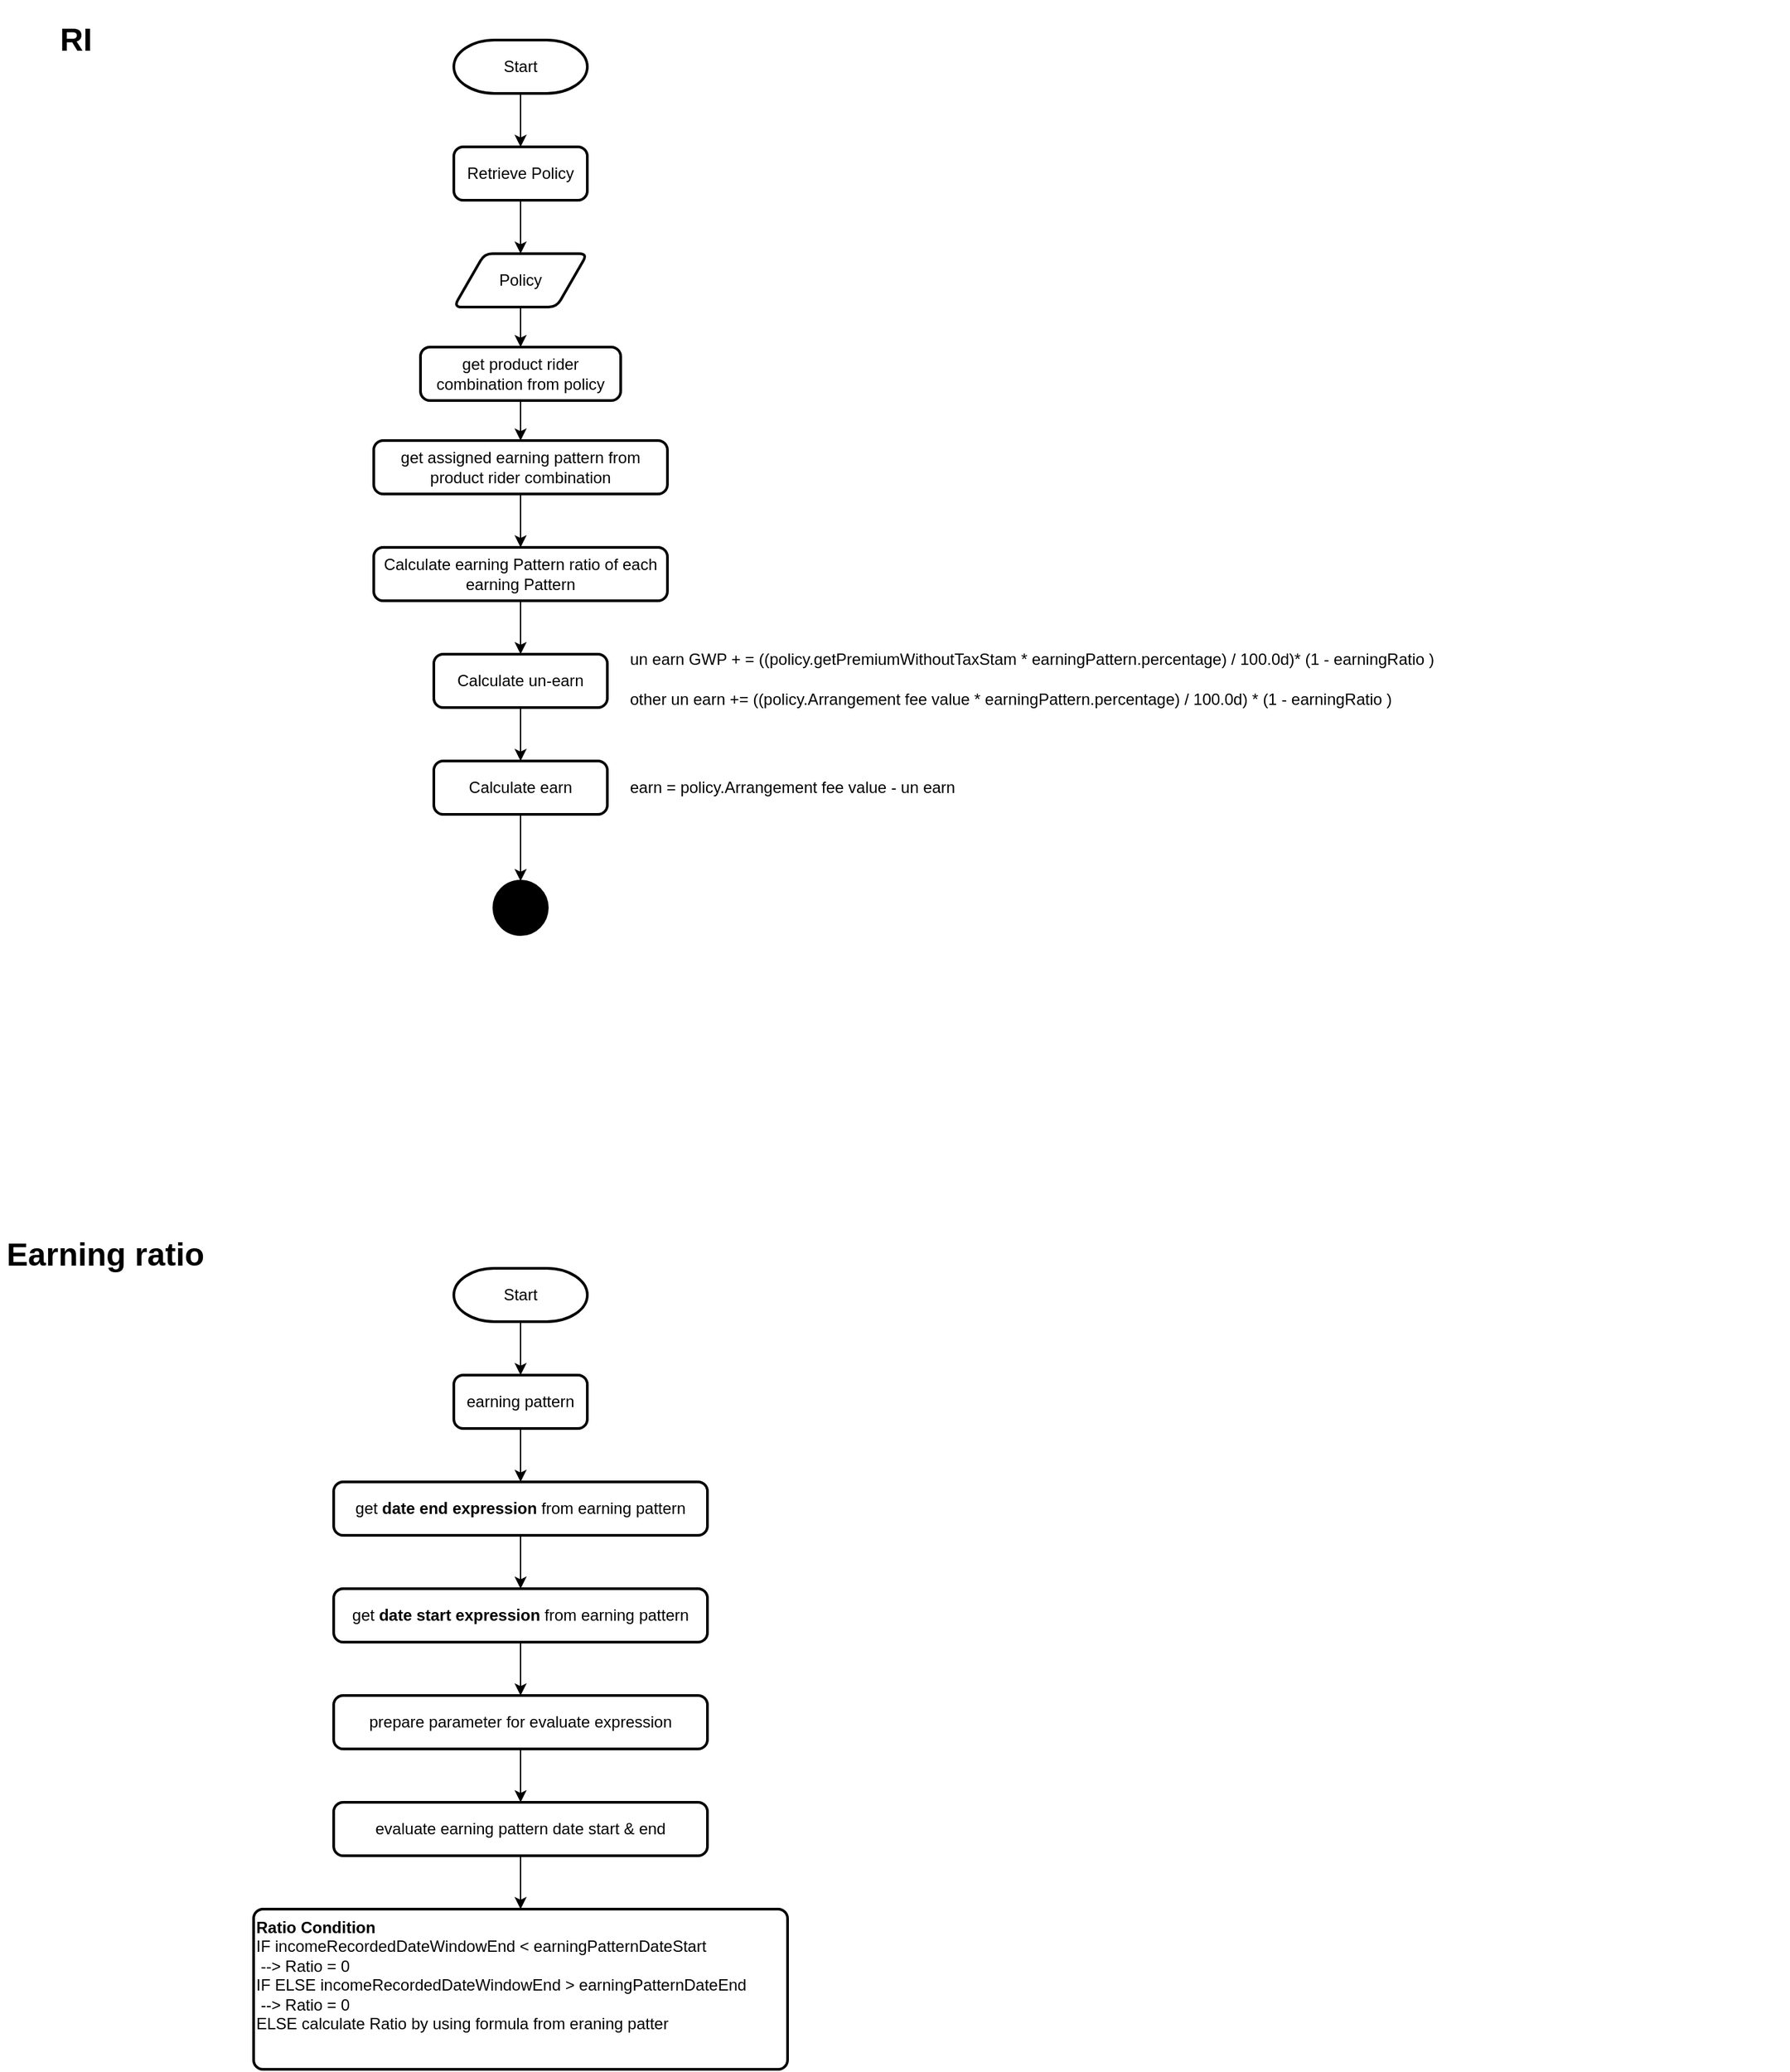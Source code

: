 <mxfile version="12.3.0" type="github" pages="1">
  <diagram id="2hWmoD3ekcz67W5JECnx" name="Page-1">
    <mxGraphModel dx="1233" dy="779" grid="1" gridSize="10" guides="1" tooltips="1" connect="1" arrows="1" fold="1" page="1" pageScale="1" pageWidth="850" pageHeight="1100" math="0" shadow="0">
      <root>
        <mxCell id="0"/>
        <mxCell id="1" parent="0"/>
        <mxCell id="Wfk_m0UaRFvR2InnICNN-17" style="edgeStyle=orthogonalEdgeStyle;rounded=0;orthogonalLoop=1;jettySize=auto;html=1;entryX=0.5;entryY=0;entryDx=0;entryDy=0;" edge="1" parent="1" source="Wfk_m0UaRFvR2InnICNN-2" target="Wfk_m0UaRFvR2InnICNN-5">
          <mxGeometry relative="1" as="geometry"/>
        </mxCell>
        <mxCell id="Wfk_m0UaRFvR2InnICNN-2" value="Retrieve Policy" style="rounded=1;whiteSpace=wrap;html=1;absoluteArcSize=1;arcSize=14;strokeWidth=2;" vertex="1" parent="1">
          <mxGeometry x="370" y="110" width="100" height="40" as="geometry"/>
        </mxCell>
        <mxCell id="Wfk_m0UaRFvR2InnICNN-18" style="edgeStyle=orthogonalEdgeStyle;rounded=0;orthogonalLoop=1;jettySize=auto;html=1;entryX=0.5;entryY=0;entryDx=0;entryDy=0;" edge="1" parent="1" source="Wfk_m0UaRFvR2InnICNN-5" target="Wfk_m0UaRFvR2InnICNN-6">
          <mxGeometry relative="1" as="geometry"/>
        </mxCell>
        <mxCell id="Wfk_m0UaRFvR2InnICNN-5" value="Policy" style="shape=parallelogram;html=1;strokeWidth=2;perimeter=parallelogramPerimeter;whiteSpace=wrap;rounded=1;arcSize=12;size=0.23;" vertex="1" parent="1">
          <mxGeometry x="370" y="190" width="100" height="40" as="geometry"/>
        </mxCell>
        <mxCell id="Wfk_m0UaRFvR2InnICNN-19" style="edgeStyle=orthogonalEdgeStyle;rounded=0;orthogonalLoop=1;jettySize=auto;html=1;entryX=0.5;entryY=0;entryDx=0;entryDy=0;" edge="1" parent="1" source="Wfk_m0UaRFvR2InnICNN-6" target="Wfk_m0UaRFvR2InnICNN-7">
          <mxGeometry relative="1" as="geometry"/>
        </mxCell>
        <mxCell id="Wfk_m0UaRFvR2InnICNN-6" value="get product rider combination from policy" style="rounded=1;whiteSpace=wrap;html=1;absoluteArcSize=1;arcSize=14;strokeWidth=2;" vertex="1" parent="1">
          <mxGeometry x="345" y="260" width="150" height="40" as="geometry"/>
        </mxCell>
        <mxCell id="Wfk_m0UaRFvR2InnICNN-20" style="edgeStyle=orthogonalEdgeStyle;rounded=0;orthogonalLoop=1;jettySize=auto;html=1;entryX=0.5;entryY=0;entryDx=0;entryDy=0;" edge="1" parent="1" source="Wfk_m0UaRFvR2InnICNN-7" target="Wfk_m0UaRFvR2InnICNN-8">
          <mxGeometry relative="1" as="geometry"/>
        </mxCell>
        <mxCell id="Wfk_m0UaRFvR2InnICNN-7" value="get assigned earning pattern from product rider combination" style="rounded=1;whiteSpace=wrap;html=1;absoluteArcSize=1;arcSize=14;strokeWidth=2;" vertex="1" parent="1">
          <mxGeometry x="310" y="330" width="220" height="40" as="geometry"/>
        </mxCell>
        <mxCell id="Wfk_m0UaRFvR2InnICNN-21" style="edgeStyle=orthogonalEdgeStyle;rounded=0;orthogonalLoop=1;jettySize=auto;html=1;entryX=0.5;entryY=0;entryDx=0;entryDy=0;" edge="1" parent="1" source="Wfk_m0UaRFvR2InnICNN-8" target="Wfk_m0UaRFvR2InnICNN-9">
          <mxGeometry relative="1" as="geometry"/>
        </mxCell>
        <mxCell id="Wfk_m0UaRFvR2InnICNN-8" value="Calculate earning Pattern ratio of each earning Pattern" style="rounded=1;whiteSpace=wrap;html=1;absoluteArcSize=1;arcSize=14;strokeWidth=2;" vertex="1" parent="1">
          <mxGeometry x="310" y="410" width="220" height="40" as="geometry"/>
        </mxCell>
        <mxCell id="Wfk_m0UaRFvR2InnICNN-22" style="edgeStyle=orthogonalEdgeStyle;rounded=0;orthogonalLoop=1;jettySize=auto;html=1;entryX=0.5;entryY=0;entryDx=0;entryDy=0;" edge="1" parent="1" source="Wfk_m0UaRFvR2InnICNN-9" target="Wfk_m0UaRFvR2InnICNN-12">
          <mxGeometry relative="1" as="geometry"/>
        </mxCell>
        <mxCell id="Wfk_m0UaRFvR2InnICNN-9" value="Calculate un-earn" style="rounded=1;whiteSpace=wrap;html=1;absoluteArcSize=1;arcSize=14;strokeWidth=2;" vertex="1" parent="1">
          <mxGeometry x="355" y="490" width="130" height="40" as="geometry"/>
        </mxCell>
        <UserObject label="un earn GWP + = ((policy.getPremiumWithoutTaxStam * earningPattern.percentage) / 100.0d)* (1 - earningRatio )" link="&lt;!--&#xa; /* Font Definitions */&#xa; @font-face&#xa;	{font-family:&quot;Cordia New&quot;;&#xa;	panose-1:2 11 3 4 2 2 2 2 2 4;&#xa;	mso-font-alt:&quot;Arial Unicode MS&quot;;&#xa;	mso-font-charset:222;&#xa;	mso-generic-font-family:roman;&#xa;	mso-font-format:other;&#xa;	mso-font-pitch:variable;&#xa;	mso-font-signature:16777219 0 0 0 65537 0;}&#xa;@font-face&#xa;	{font-family:&quot;Cordia New&quot;;&#xa;	panose-1:2 11 3 4 2 2 2 2 2 4;&#xa;	mso-font-alt:&quot;Arial Unicode MS&quot;;&#xa;	mso-font-charset:222;&#xa;	mso-generic-font-family:roman;&#xa;	mso-font-format:other;&#xa;	mso-font-pitch:variable;&#xa;	mso-font-signature:16777219 0 0 0 65537 0;}&#xa;@font-face&#xa;	{font-family:Calibri;&#xa;	panose-1:2 15 5 2 2 2 4 3 2 4;&#xa;	mso-font-alt:&quot;Arial Rounded MT Bold&quot;;&#xa;	mso-font-charset:0;&#xa;	mso-generic-font-family:swiss;&#xa;	mso-font-pitch:variable;&#xa;	mso-font-signature:-536859905 -1073732485 9 0 511 0;}&#xa; /* Style Definitions */&#xa; p.MsoNormal, li.MsoNormal, div.MsoNormal&#xa;	{mso-style-unhide:no;&#xa;	mso-style-qformat:yes;&#xa;	mso-style-parent:&quot;&quot;;&#xa;	margin:0in;&#xa;	margin-bottom:.0001pt;&#xa;	mso-pagination:widow-orphan;&#xa;	font-size:11.0pt;&#xa;	font-family:&quot;Calibri&quot;,&quot;sans-serif&quot;;&#xa;	mso-ascii-font-family:Calibri;&#xa;	mso-ascii-theme-font:minor-latin;&#xa;	mso-fareast-font-family:Calibri;&#xa;	mso-fareast-theme-font:minor-latin;&#xa;	mso-hansi-font-family:Calibri;&#xa;	mso-hansi-theme-font:minor-latin;&#xa;	mso-bidi-font-family:&quot;Cordia New&quot;;&#xa;	mso-bidi-theme-font:minor-bidi;&#xa;	mso-bidi-language:AR-SA;}&#xa;span.EmailStyle15&#xa;	{mso-style-type:personal;&#xa;	mso-style-noshow:yes;&#xa;	mso-style-unhide:no;&#xa;	mso-ansi-font-size:11.0pt;&#xa;	mso-bidi-font-size:11.0pt;&#xa;	font-family:&quot;Calibri&quot;,&quot;sans-serif&quot;;&#xa;	mso-ascii-font-family:Calibri;&#xa;	mso-ascii-theme-font:minor-latin;&#xa;	mso-fareast-font-family:Calibri;&#xa;	mso-fareast-theme-font:minor-latin;&#xa;	mso-hansi-font-family:Calibri;&#xa;	mso-hansi-theme-font:minor-latin;&#xa;	mso-bidi-font-family:&quot;Cordia New&quot;;&#xa;	mso-bidi-theme-font:minor-bidi;&#xa;	color:windowtext;}&#xa;.MsoChpDefault&#xa;	{mso-style-type:export-only;&#xa;	mso-default-props:yes;&#xa;	mso-bidi-font-size:11.0pt;&#xa;	font-family:&quot;Calibri&quot;,&quot;sans-serif&quot;;&#xa;	mso-ascii-font-family:Calibri;&#xa;	mso-ascii-theme-font:minor-latin;&#xa;	mso-fareast-font-family:Calibri;&#xa;	mso-fareast-theme-font:minor-latin;&#xa;	mso-hansi-font-family:Calibri;&#xa;	mso-hansi-theme-font:minor-latin;&#xa;	mso-bidi-font-family:&quot;Cordia New&quot;;&#xa;	mso-bidi-theme-font:minor-bidi;&#xa;	mso-bidi-language:AR-SA;}&#xa;@page WordSection1&#xa;	{size:8.5in 11.0in;&#xa;	margin:1.0in 1.0in 1.0in 1.0in;&#xa;	mso-header-margin:.5in;&#xa;	mso-footer-margin:.5in;&#xa;	mso-paper-source:0;}&#xa;div.WordSection1&#xa;	{page:WordSection1;}&#xa; /* List Definitions */&#xa; @list l0&#xa;	{mso-list-id:1015108780;&#xa;	mso-list-template-ids:900334242;}&#xa;ol&#xa;	{margin-bottom:0in;}&#xa;ul&#xa;	{margin-bottom:0in;}&#xa;--&gt;&#xa;&#xa;&#xa;&#xa;&#xa;&#xa;&#xa;&#xa;&#xa; &#xa;  un earn GWP + =&#xa;      ((policy.getPremiumWithoutTaxStam * earningPattern.percentage) / 100.0d)&#xa;      * (1 - earningRatio )" id="Wfk_m0UaRFvR2InnICNN-10">
          <mxCell style="text;html=1;" vertex="1" parent="1">
            <mxGeometry x="500" y="480" width="800" height="30" as="geometry"/>
          </mxCell>
        </UserObject>
        <UserObject label="other un earn += ((policy.Arrangement fee value * earningPattern.percentage) / 100.0d) * (1 - earningRatio )" link="&lt;!--&#xa; /* Font Definitions */&#xa; @font-face&#xa;	{font-family:&quot;Cordia New&quot;;&#xa;	panose-1:2 11 3 4 2 2 2 2 2 4;&#xa;	mso-font-alt:&quot;Arial Unicode MS&quot;;&#xa;	mso-font-charset:222;&#xa;	mso-generic-font-family:roman;&#xa;	mso-font-format:other;&#xa;	mso-font-pitch:variable;&#xa;	mso-font-signature:16777219 0 0 0 65537 0;}&#xa;@font-face&#xa;	{font-family:&quot;Cordia New&quot;;&#xa;	panose-1:2 11 3 4 2 2 2 2 2 4;&#xa;	mso-font-alt:&quot;Arial Unicode MS&quot;;&#xa;	mso-font-charset:222;&#xa;	mso-generic-font-family:roman;&#xa;	mso-font-format:other;&#xa;	mso-font-pitch:variable;&#xa;	mso-font-signature:16777219 0 0 0 65537 0;}&#xa;@font-face&#xa;	{font-family:Calibri;&#xa;	panose-1:2 15 5 2 2 2 4 3 2 4;&#xa;	mso-font-alt:&quot;Arial Rounded MT Bold&quot;;&#xa;	mso-font-charset:0;&#xa;	mso-generic-font-family:swiss;&#xa;	mso-font-pitch:variable;&#xa;	mso-font-signature:-536859905 -1073732485 9 0 511 0;}&#xa; /* Style Definitions */&#xa; p.MsoNormal, li.MsoNormal, div.MsoNormal&#xa;	{mso-style-unhide:no;&#xa;	mso-style-qformat:yes;&#xa;	mso-style-parent:&quot;&quot;;&#xa;	margin:0in;&#xa;	margin-bottom:.0001pt;&#xa;	mso-pagination:widow-orphan;&#xa;	font-size:11.0pt;&#xa;	font-family:&quot;Calibri&quot;,&quot;sans-serif&quot;;&#xa;	mso-ascii-font-family:Calibri;&#xa;	mso-ascii-theme-font:minor-latin;&#xa;	mso-fareast-font-family:Calibri;&#xa;	mso-fareast-theme-font:minor-latin;&#xa;	mso-hansi-font-family:Calibri;&#xa;	mso-hansi-theme-font:minor-latin;&#xa;	mso-bidi-font-family:&quot;Cordia New&quot;;&#xa;	mso-bidi-theme-font:minor-bidi;&#xa;	mso-bidi-language:AR-SA;}&#xa;span.EmailStyle15&#xa;	{mso-style-type:personal;&#xa;	mso-style-noshow:yes;&#xa;	mso-style-unhide:no;&#xa;	mso-ansi-font-size:11.0pt;&#xa;	mso-bidi-font-size:11.0pt;&#xa;	font-family:&quot;Calibri&quot;,&quot;sans-serif&quot;;&#xa;	mso-ascii-font-family:Calibri;&#xa;	mso-ascii-theme-font:minor-latin;&#xa;	mso-fareast-font-family:Calibri;&#xa;	mso-fareast-theme-font:minor-latin;&#xa;	mso-hansi-font-family:Calibri;&#xa;	mso-hansi-theme-font:minor-latin;&#xa;	mso-bidi-font-family:&quot;Cordia New&quot;;&#xa;	mso-bidi-theme-font:minor-bidi;&#xa;	color:windowtext;}&#xa;.MsoChpDefault&#xa;	{mso-style-type:export-only;&#xa;	mso-default-props:yes;&#xa;	mso-bidi-font-size:11.0pt;&#xa;	font-family:&quot;Calibri&quot;,&quot;sans-serif&quot;;&#xa;	mso-ascii-font-family:Calibri;&#xa;	mso-ascii-theme-font:minor-latin;&#xa;	mso-fareast-font-family:Calibri;&#xa;	mso-fareast-theme-font:minor-latin;&#xa;	mso-hansi-font-family:Calibri;&#xa;	mso-hansi-theme-font:minor-latin;&#xa;	mso-bidi-font-family:&quot;Cordia New&quot;;&#xa;	mso-bidi-theme-font:minor-bidi;&#xa;	mso-bidi-language:AR-SA;}&#xa;@page WordSection1&#xa;	{size:8.5in 11.0in;&#xa;	margin:1.0in 1.0in 1.0in 1.0in;&#xa;	mso-header-margin:.5in;&#xa;	mso-footer-margin:.5in;&#xa;	mso-paper-source:0;}&#xa;div.WordSection1&#xa;	{page:WordSection1;}&#xa;--&gt;&#xa;&#xa;&#xa;&#xa;&#xa;&#xa;other un earn += ((policy.Arrangement fee value *&#xa;earningPattern.percentage) / 100.0d) * (1 - earningRatio )" id="Wfk_m0UaRFvR2InnICNN-11">
          <mxCell style="text;html=1;" vertex="1" parent="1">
            <mxGeometry x="500" y="510" width="870" height="30" as="geometry"/>
          </mxCell>
        </UserObject>
        <mxCell id="Wfk_m0UaRFvR2InnICNN-23" style="edgeStyle=orthogonalEdgeStyle;rounded=0;orthogonalLoop=1;jettySize=auto;html=1;entryX=0.5;entryY=0;entryDx=0;entryDy=0;entryPerimeter=0;" edge="1" parent="1" source="Wfk_m0UaRFvR2InnICNN-12" target="Wfk_m0UaRFvR2InnICNN-14">
          <mxGeometry relative="1" as="geometry"/>
        </mxCell>
        <mxCell id="Wfk_m0UaRFvR2InnICNN-12" value="Calculate earn" style="rounded=1;whiteSpace=wrap;html=1;absoluteArcSize=1;arcSize=14;strokeWidth=2;" vertex="1" parent="1">
          <mxGeometry x="355" y="570" width="130" height="40" as="geometry"/>
        </mxCell>
        <mxCell id="Wfk_m0UaRFvR2InnICNN-13" value="earn =&amp;nbsp;&lt;span style=&quot;white-space: nowrap&quot;&gt;policy.Arrangement fee value -&amp;nbsp;&lt;/span&gt;&lt;span style=&quot;white-space: nowrap&quot;&gt;un earn&amp;nbsp;&lt;/span&gt;" style="text;html=1;strokeColor=none;fillColor=none;align=left;verticalAlign=middle;whiteSpace=wrap;rounded=0;" vertex="1" parent="1">
          <mxGeometry x="500" y="580" width="450" height="20" as="geometry"/>
        </mxCell>
        <mxCell id="Wfk_m0UaRFvR2InnICNN-14" value="" style="strokeWidth=2;html=1;shape=mxgraph.flowchart.start_2;whiteSpace=wrap;align=left;fillColor=#000000;" vertex="1" parent="1">
          <mxGeometry x="400" y="660" width="40" height="40" as="geometry"/>
        </mxCell>
        <mxCell id="Wfk_m0UaRFvR2InnICNN-16" style="edgeStyle=orthogonalEdgeStyle;rounded=0;orthogonalLoop=1;jettySize=auto;html=1;entryX=0.5;entryY=0;entryDx=0;entryDy=0;" edge="1" parent="1" source="Wfk_m0UaRFvR2InnICNN-15" target="Wfk_m0UaRFvR2InnICNN-2">
          <mxGeometry relative="1" as="geometry"/>
        </mxCell>
        <mxCell id="Wfk_m0UaRFvR2InnICNN-15" value="Start" style="strokeWidth=2;html=1;shape=mxgraph.flowchart.terminator;whiteSpace=wrap;align=center;" vertex="1" parent="1">
          <mxGeometry x="370" y="30" width="100" height="40" as="geometry"/>
        </mxCell>
        <mxCell id="Wfk_m0UaRFvR2InnICNN-24" value="&lt;h1&gt;Earning ratio&amp;nbsp;&lt;/h1&gt;&lt;p&gt;&lt;br&gt;&lt;/p&gt;" style="text;html=1;strokeColor=none;fillColor=none;spacing=5;spacingTop=-20;whiteSpace=wrap;overflow=hidden;rounded=0;align=left;" vertex="1" parent="1">
          <mxGeometry x="30" y="920" width="190" height="40" as="geometry"/>
        </mxCell>
        <mxCell id="Wfk_m0UaRFvR2InnICNN-25" value="&lt;h1&gt;RI&lt;/h1&gt;" style="text;html=1;strokeColor=none;fillColor=none;spacing=5;spacingTop=-20;whiteSpace=wrap;overflow=hidden;rounded=0;align=left;" vertex="1" parent="1">
          <mxGeometry x="70" y="10" width="190" height="40" as="geometry"/>
        </mxCell>
        <mxCell id="Wfk_m0UaRFvR2InnICNN-37" style="edgeStyle=orthogonalEdgeStyle;rounded=0;orthogonalLoop=1;jettySize=auto;html=1;entryX=0.5;entryY=0;entryDx=0;entryDy=0;" edge="1" parent="1" source="Wfk_m0UaRFvR2InnICNN-26" target="Wfk_m0UaRFvR2InnICNN-27">
          <mxGeometry relative="1" as="geometry"/>
        </mxCell>
        <mxCell id="Wfk_m0UaRFvR2InnICNN-26" value="Start" style="strokeWidth=2;html=1;shape=mxgraph.flowchart.terminator;whiteSpace=wrap;align=center;" vertex="1" parent="1">
          <mxGeometry x="370" y="950" width="100" height="40" as="geometry"/>
        </mxCell>
        <mxCell id="Wfk_m0UaRFvR2InnICNN-31" style="edgeStyle=orthogonalEdgeStyle;rounded=0;orthogonalLoop=1;jettySize=auto;html=1;entryX=0.5;entryY=0;entryDx=0;entryDy=0;" edge="1" parent="1" source="Wfk_m0UaRFvR2InnICNN-27" target="Wfk_m0UaRFvR2InnICNN-28">
          <mxGeometry relative="1" as="geometry"/>
        </mxCell>
        <mxCell id="Wfk_m0UaRFvR2InnICNN-27" value="earning pattern" style="rounded=1;whiteSpace=wrap;html=1;absoluteArcSize=1;arcSize=14;strokeWidth=2;" vertex="1" parent="1">
          <mxGeometry x="370" y="1030" width="100" height="40" as="geometry"/>
        </mxCell>
        <mxCell id="Wfk_m0UaRFvR2InnICNN-30" value="" style="edgeStyle=orthogonalEdgeStyle;rounded=0;orthogonalLoop=1;jettySize=auto;html=1;" edge="1" parent="1" source="Wfk_m0UaRFvR2InnICNN-28" target="Wfk_m0UaRFvR2InnICNN-29">
          <mxGeometry relative="1" as="geometry"/>
        </mxCell>
        <mxCell id="Wfk_m0UaRFvR2InnICNN-28" value="get &lt;b&gt;date end expression&lt;/b&gt; from earning pattern" style="rounded=1;whiteSpace=wrap;html=1;absoluteArcSize=1;arcSize=14;strokeWidth=2;" vertex="1" parent="1">
          <mxGeometry x="280" y="1110" width="280" height="40" as="geometry"/>
        </mxCell>
        <mxCell id="Wfk_m0UaRFvR2InnICNN-35" value="" style="edgeStyle=orthogonalEdgeStyle;rounded=0;orthogonalLoop=1;jettySize=auto;html=1;" edge="1" parent="1" source="Wfk_m0UaRFvR2InnICNN-29" target="Wfk_m0UaRFvR2InnICNN-34">
          <mxGeometry relative="1" as="geometry"/>
        </mxCell>
        <mxCell id="Wfk_m0UaRFvR2InnICNN-29" value="get &lt;b&gt;date start expression&lt;/b&gt; from earning pattern" style="rounded=1;whiteSpace=wrap;html=1;absoluteArcSize=1;arcSize=14;strokeWidth=2;" vertex="1" parent="1">
          <mxGeometry x="280" y="1190" width="280" height="40" as="geometry"/>
        </mxCell>
        <mxCell id="Wfk_m0UaRFvR2InnICNN-39" value="" style="edgeStyle=orthogonalEdgeStyle;rounded=0;orthogonalLoop=1;jettySize=auto;html=1;" edge="1" parent="1" source="Wfk_m0UaRFvR2InnICNN-34" target="Wfk_m0UaRFvR2InnICNN-38">
          <mxGeometry relative="1" as="geometry"/>
        </mxCell>
        <mxCell id="Wfk_m0UaRFvR2InnICNN-34" value="prepare parameter for evaluate expression" style="rounded=1;whiteSpace=wrap;html=1;absoluteArcSize=1;arcSize=14;strokeWidth=2;" vertex="1" parent="1">
          <mxGeometry x="280" y="1270" width="280" height="40" as="geometry"/>
        </mxCell>
        <mxCell id="Wfk_m0UaRFvR2InnICNN-42" value="" style="edgeStyle=orthogonalEdgeStyle;rounded=0;orthogonalLoop=1;jettySize=auto;html=1;" edge="1" parent="1" source="Wfk_m0UaRFvR2InnICNN-38" target="Wfk_m0UaRFvR2InnICNN-41">
          <mxGeometry relative="1" as="geometry"/>
        </mxCell>
        <mxCell id="Wfk_m0UaRFvR2InnICNN-38" value="evaluate earning pattern date start &amp;amp; end" style="rounded=1;whiteSpace=wrap;html=1;absoluteArcSize=1;arcSize=14;strokeWidth=2;" vertex="1" parent="1">
          <mxGeometry x="280" y="1350" width="280" height="40" as="geometry"/>
        </mxCell>
        <mxCell id="Wfk_m0UaRFvR2InnICNN-41" value="&lt;div&gt;&lt;span&gt;&lt;b&gt;Ratio Condition&lt;/b&gt;&lt;/span&gt;&lt;/div&gt;&lt;div&gt;&lt;span&gt;IF incomeRecordedDateWindowEnd &amp;lt; earningPatternDateStart&lt;/span&gt;&lt;/div&gt;&lt;div&gt;&lt;span&gt;&lt;span style=&quot;white-space: pre&quot;&gt;	&lt;/span&gt;--&amp;gt; Ratio = 0&amp;nbsp;&lt;/span&gt;&lt;/div&gt;&lt;div&gt;&lt;span&gt;IF ELSE incomeRecordedDateWindowEnd &amp;gt; earningPatternDateEnd&lt;/span&gt;&lt;/div&gt;&lt;div&gt;&lt;span&gt;&lt;span style=&quot;white-space: pre&quot;&gt;	&lt;/span&gt;--&amp;gt; Ratio = 0&amp;nbsp;&lt;/span&gt;&lt;/div&gt;&lt;div&gt;&lt;span&gt;ELSE calculate Ratio by using formula from eraning patter&lt;/span&gt;&lt;/div&gt;" style="rounded=1;whiteSpace=wrap;html=1;absoluteArcSize=1;arcSize=14;strokeWidth=2;align=left;verticalAlign=top;fontStyle=0" vertex="1" parent="1">
          <mxGeometry x="220" y="1430" width="400" height="120" as="geometry"/>
        </mxCell>
      </root>
    </mxGraphModel>
  </diagram>
</mxfile>
